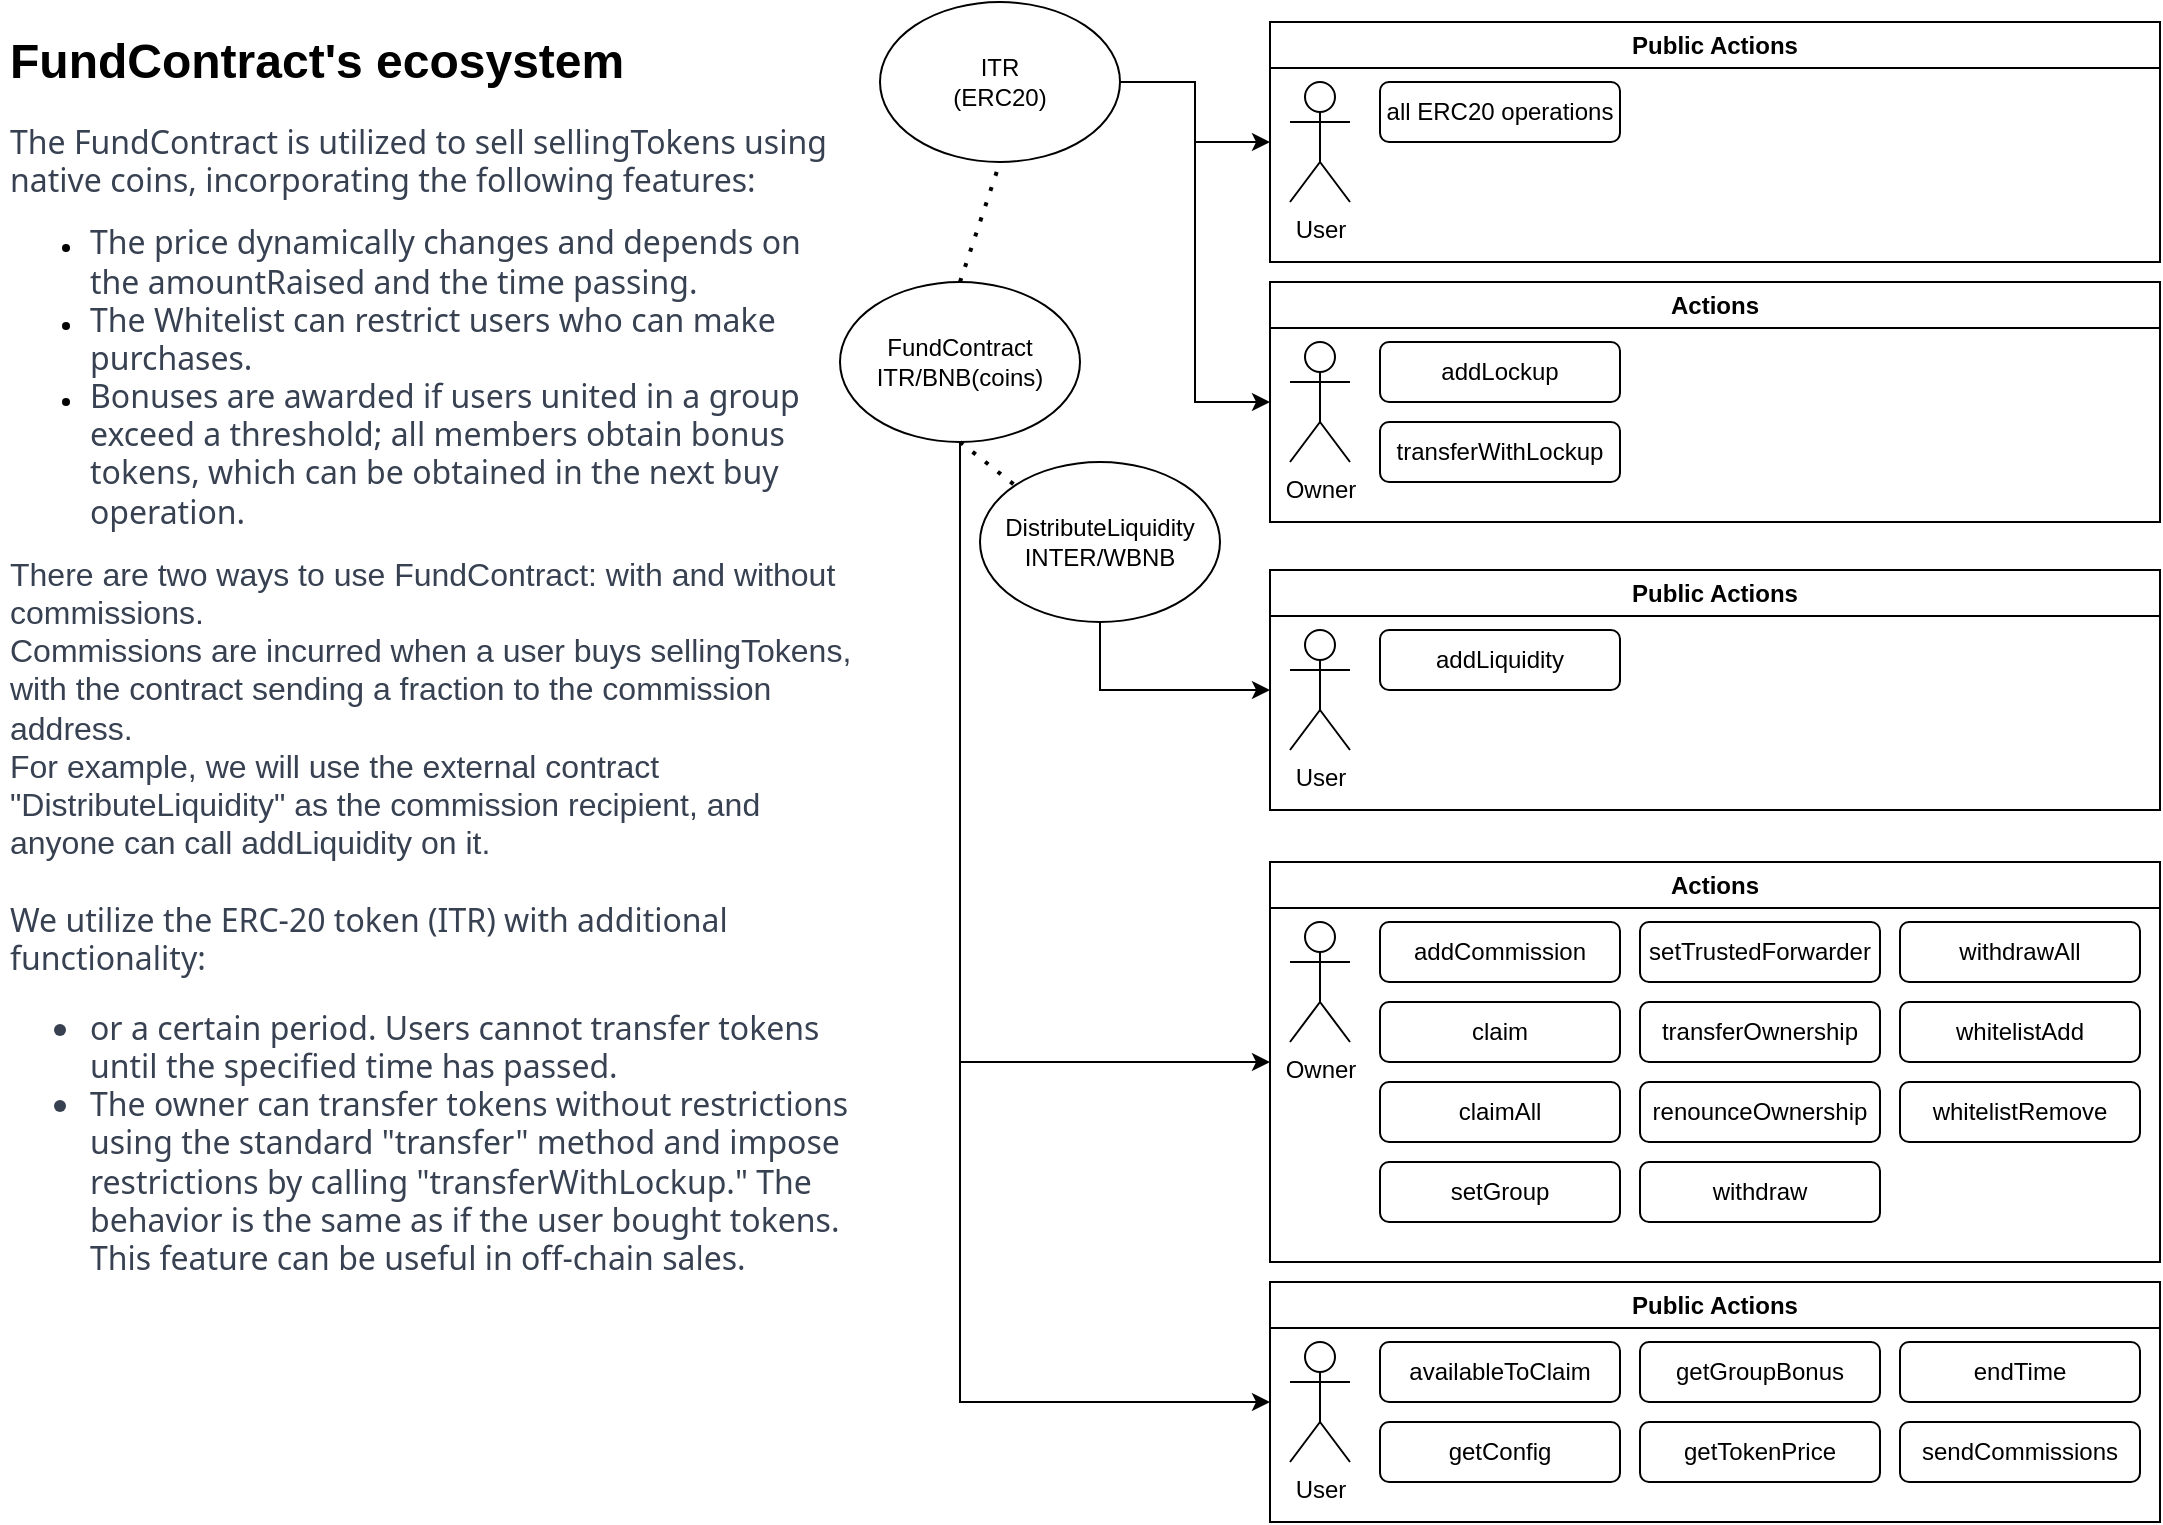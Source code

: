 <mxfile version="22.1.17" type="google">
  <diagram name="Page-1" id="_mEn0FdzosOMF2Xo1i3K">
    <mxGraphModel dx="1687" dy="1059" grid="1" gridSize="10" guides="1" tooltips="1" connect="1" arrows="1" fold="1" page="1" pageScale="1" pageWidth="1169" pageHeight="827" math="0" shadow="0">
      <root>
        <mxCell id="0" />
        <mxCell id="1" parent="0" />
        <mxCell id="Yx1XPEGHreDzP31iC_sP-63" style="edgeStyle=orthogonalEdgeStyle;rounded=0;orthogonalLoop=1;jettySize=auto;html=1;entryX=0;entryY=0.5;entryDx=0;entryDy=0;" edge="1" parent="1" source="Yx1XPEGHreDzP31iC_sP-1" target="Yx1XPEGHreDzP31iC_sP-52">
          <mxGeometry relative="1" as="geometry">
            <mxPoint x="620" y="40" as="targetPoint" />
          </mxGeometry>
        </mxCell>
        <mxCell id="Yx1XPEGHreDzP31iC_sP-64" style="edgeStyle=orthogonalEdgeStyle;rounded=0;orthogonalLoop=1;jettySize=auto;html=1;entryX=0;entryY=0.5;entryDx=0;entryDy=0;" edge="1" parent="1" source="Yx1XPEGHreDzP31iC_sP-1" target="Yx1XPEGHreDzP31iC_sP-55">
          <mxGeometry relative="1" as="geometry" />
        </mxCell>
        <mxCell id="Yx1XPEGHreDzP31iC_sP-1" value="ITR&lt;br&gt;(ERC20)" style="ellipse;whiteSpace=wrap;html=1;" vertex="1" parent="1">
          <mxGeometry x="460" y="10" width="120" height="80" as="geometry" />
        </mxCell>
        <mxCell id="Yx1XPEGHreDzP31iC_sP-37" style="edgeStyle=orthogonalEdgeStyle;rounded=0;orthogonalLoop=1;jettySize=auto;html=1;exitX=0.5;exitY=1;exitDx=0;exitDy=0;entryX=0;entryY=0.5;entryDx=0;entryDy=0;" edge="1" parent="1" source="Yx1XPEGHreDzP31iC_sP-2" target="Yx1XPEGHreDzP31iC_sP-34">
          <mxGeometry relative="1" as="geometry">
            <mxPoint x="520" y="380" as="sourcePoint" />
            <mxPoint x="640" y="720" as="targetPoint" />
            <Array as="points">
              <mxPoint x="500" y="710" />
            </Array>
          </mxGeometry>
        </mxCell>
        <mxCell id="Yx1XPEGHreDzP31iC_sP-68" style="edgeStyle=orthogonalEdgeStyle;rounded=0;orthogonalLoop=1;jettySize=auto;html=1;exitX=0.5;exitY=1;exitDx=0;exitDy=0;entryX=0;entryY=0.5;entryDx=0;entryDy=0;" edge="1" parent="1" source="Yx1XPEGHreDzP31iC_sP-2" target="Yx1XPEGHreDzP31iC_sP-14">
          <mxGeometry relative="1" as="geometry">
            <mxPoint x="519.97" y="230" as="sourcePoint" />
            <mxPoint x="610" y="540" as="targetPoint" />
            <Array as="points">
              <mxPoint x="500" y="540" />
            </Array>
          </mxGeometry>
        </mxCell>
        <mxCell id="Yx1XPEGHreDzP31iC_sP-2" value="FundContract&lt;br&gt;ITR/BNB(coins)" style="ellipse;whiteSpace=wrap;html=1;" vertex="1" parent="1">
          <mxGeometry x="440" y="150" width="120" height="80" as="geometry" />
        </mxCell>
        <mxCell id="Yx1XPEGHreDzP31iC_sP-67" style="edgeStyle=orthogonalEdgeStyle;rounded=0;orthogonalLoop=1;jettySize=auto;html=1;exitX=0.5;exitY=1;exitDx=0;exitDy=0;entryX=0;entryY=0.5;entryDx=0;entryDy=0;" edge="1" parent="1" source="Yx1XPEGHreDzP31iC_sP-3" target="Yx1XPEGHreDzP31iC_sP-38">
          <mxGeometry relative="1" as="geometry">
            <mxPoint x="570" y="337" as="sourcePoint" />
            <mxPoint x="630" y="370" as="targetPoint" />
            <Array as="points">
              <mxPoint x="570" y="354" />
            </Array>
          </mxGeometry>
        </mxCell>
        <mxCell id="Yx1XPEGHreDzP31iC_sP-3" value="DistributeLiquidity&lt;br&gt;INTER/WBNB" style="ellipse;whiteSpace=wrap;html=1;" vertex="1" parent="1">
          <mxGeometry x="510" y="240" width="120" height="80" as="geometry" />
        </mxCell>
        <mxCell id="Yx1XPEGHreDzP31iC_sP-14" value="Actions" style="swimlane;whiteSpace=wrap;html=1;" vertex="1" parent="1">
          <mxGeometry x="655" y="440" width="445" height="200" as="geometry" />
        </mxCell>
        <mxCell id="Yx1XPEGHreDzP31iC_sP-11" value="Owner" style="shape=umlActor;verticalLabelPosition=bottom;verticalAlign=top;html=1;" vertex="1" parent="Yx1XPEGHreDzP31iC_sP-14">
          <mxGeometry x="10" y="30" width="30" height="60" as="geometry" />
        </mxCell>
        <mxCell id="Yx1XPEGHreDzP31iC_sP-16" value="addCommission" style="rounded=1;whiteSpace=wrap;html=1;" vertex="1" parent="Yx1XPEGHreDzP31iC_sP-14">
          <mxGeometry x="55" y="30" width="120" height="30" as="geometry" />
        </mxCell>
        <mxCell id="Yx1XPEGHreDzP31iC_sP-17" value="whitelistAdd" style="rounded=1;whiteSpace=wrap;html=1;" vertex="1" parent="Yx1XPEGHreDzP31iC_sP-14">
          <mxGeometry x="315" y="70" width="120" height="30" as="geometry" />
        </mxCell>
        <mxCell id="Yx1XPEGHreDzP31iC_sP-18" value="whitelistRemove" style="rounded=1;whiteSpace=wrap;html=1;" vertex="1" parent="Yx1XPEGHreDzP31iC_sP-14">
          <mxGeometry x="315" y="110" width="120" height="30" as="geometry" />
        </mxCell>
        <mxCell id="Yx1XPEGHreDzP31iC_sP-19" value="claim" style="rounded=1;whiteSpace=wrap;html=1;" vertex="1" parent="Yx1XPEGHreDzP31iC_sP-14">
          <mxGeometry x="55" y="70" width="120" height="30" as="geometry" />
        </mxCell>
        <mxCell id="Yx1XPEGHreDzP31iC_sP-20" value="claimAll" style="rounded=1;whiteSpace=wrap;html=1;" vertex="1" parent="Yx1XPEGHreDzP31iC_sP-14">
          <mxGeometry x="55" y="110" width="120" height="30" as="geometry" />
        </mxCell>
        <mxCell id="Yx1XPEGHreDzP31iC_sP-26" value="setGroup" style="rounded=1;whiteSpace=wrap;html=1;" vertex="1" parent="Yx1XPEGHreDzP31iC_sP-14">
          <mxGeometry x="55" y="150" width="120" height="30" as="geometry" />
        </mxCell>
        <mxCell id="Yx1XPEGHreDzP31iC_sP-27" value="setTrustedForwarder" style="rounded=1;whiteSpace=wrap;html=1;" vertex="1" parent="Yx1XPEGHreDzP31iC_sP-14">
          <mxGeometry x="185" y="30" width="120" height="30" as="geometry" />
        </mxCell>
        <mxCell id="Yx1XPEGHreDzP31iC_sP-28" value="transferOwnership" style="rounded=1;whiteSpace=wrap;html=1;" vertex="1" parent="Yx1XPEGHreDzP31iC_sP-14">
          <mxGeometry x="185" y="70" width="120" height="30" as="geometry" />
        </mxCell>
        <mxCell id="Yx1XPEGHreDzP31iC_sP-29" value="renounceOwnership" style="rounded=1;whiteSpace=wrap;html=1;" vertex="1" parent="Yx1XPEGHreDzP31iC_sP-14">
          <mxGeometry x="185" y="110" width="120" height="30" as="geometry" />
        </mxCell>
        <mxCell id="Yx1XPEGHreDzP31iC_sP-30" value="withdraw" style="rounded=1;whiteSpace=wrap;html=1;" vertex="1" parent="Yx1XPEGHreDzP31iC_sP-14">
          <mxGeometry x="185" y="150" width="120" height="30" as="geometry" />
        </mxCell>
        <mxCell id="Yx1XPEGHreDzP31iC_sP-31" value="withdrawAll" style="rounded=1;whiteSpace=wrap;html=1;" vertex="1" parent="Yx1XPEGHreDzP31iC_sP-14">
          <mxGeometry x="315" y="30" width="120" height="30" as="geometry" />
        </mxCell>
        <mxCell id="Yx1XPEGHreDzP31iC_sP-34" value="Public Actions" style="swimlane;whiteSpace=wrap;html=1;" vertex="1" parent="1">
          <mxGeometry x="655" y="650" width="445" height="120" as="geometry" />
        </mxCell>
        <mxCell id="Yx1XPEGHreDzP31iC_sP-4" value="User" style="shape=umlActor;verticalLabelPosition=bottom;verticalAlign=top;html=1;" vertex="1" parent="Yx1XPEGHreDzP31iC_sP-34">
          <mxGeometry x="10" y="30" width="30" height="60" as="geometry" />
        </mxCell>
        <mxCell id="Yx1XPEGHreDzP31iC_sP-21" value="sendCommissions" style="rounded=1;whiteSpace=wrap;html=1;" vertex="1" parent="Yx1XPEGHreDzP31iC_sP-34">
          <mxGeometry x="315" y="70" width="120" height="30" as="geometry" />
        </mxCell>
        <mxCell id="Yx1XPEGHreDzP31iC_sP-22" value="availableToClaim" style="rounded=1;whiteSpace=wrap;html=1;" vertex="1" parent="Yx1XPEGHreDzP31iC_sP-34">
          <mxGeometry x="55" y="30" width="120" height="30" as="geometry" />
        </mxCell>
        <mxCell id="Yx1XPEGHreDzP31iC_sP-23" value="getTokenPrice" style="rounded=1;whiteSpace=wrap;html=1;" vertex="1" parent="Yx1XPEGHreDzP31iC_sP-34">
          <mxGeometry x="185" y="70" width="120" height="30" as="geometry" />
        </mxCell>
        <mxCell id="Yx1XPEGHreDzP31iC_sP-24" value="getGroupBonus" style="rounded=1;whiteSpace=wrap;html=1;" vertex="1" parent="Yx1XPEGHreDzP31iC_sP-34">
          <mxGeometry x="185" y="30" width="120" height="30" as="geometry" />
        </mxCell>
        <mxCell id="Yx1XPEGHreDzP31iC_sP-25" value="endTime" style="rounded=1;whiteSpace=wrap;html=1;" vertex="1" parent="Yx1XPEGHreDzP31iC_sP-34">
          <mxGeometry x="315" y="30" width="120" height="30" as="geometry" />
        </mxCell>
        <mxCell id="Yx1XPEGHreDzP31iC_sP-33" value="getConfig" style="rounded=1;whiteSpace=wrap;html=1;" vertex="1" parent="Yx1XPEGHreDzP31iC_sP-34">
          <mxGeometry x="55" y="70" width="120" height="30" as="geometry" />
        </mxCell>
        <mxCell id="Yx1XPEGHreDzP31iC_sP-38" value="Public Actions" style="swimlane;whiteSpace=wrap;html=1;" vertex="1" parent="1">
          <mxGeometry x="655" y="294" width="445" height="120" as="geometry" />
        </mxCell>
        <mxCell id="Yx1XPEGHreDzP31iC_sP-39" value="User" style="shape=umlActor;verticalLabelPosition=bottom;verticalAlign=top;html=1;" vertex="1" parent="Yx1XPEGHreDzP31iC_sP-38">
          <mxGeometry x="10" y="30" width="30" height="60" as="geometry" />
        </mxCell>
        <mxCell id="Yx1XPEGHreDzP31iC_sP-41" value="addLiquidity" style="rounded=1;whiteSpace=wrap;html=1;" vertex="1" parent="Yx1XPEGHreDzP31iC_sP-38">
          <mxGeometry x="55" y="30" width="120" height="30" as="geometry" />
        </mxCell>
        <mxCell id="Yx1XPEGHreDzP31iC_sP-52" value="Public Actions" style="swimlane;whiteSpace=wrap;html=1;" vertex="1" parent="1">
          <mxGeometry x="655" y="20" width="445" height="120" as="geometry" />
        </mxCell>
        <mxCell id="Yx1XPEGHreDzP31iC_sP-53" value="User" style="shape=umlActor;verticalLabelPosition=bottom;verticalAlign=top;html=1;" vertex="1" parent="Yx1XPEGHreDzP31iC_sP-52">
          <mxGeometry x="10" y="30" width="30" height="60" as="geometry" />
        </mxCell>
        <mxCell id="Yx1XPEGHreDzP31iC_sP-54" value="all ERC20 operations" style="rounded=1;whiteSpace=wrap;html=1;" vertex="1" parent="Yx1XPEGHreDzP31iC_sP-52">
          <mxGeometry x="55" y="30" width="120" height="30" as="geometry" />
        </mxCell>
        <mxCell id="Yx1XPEGHreDzP31iC_sP-55" value="Actions" style="swimlane;whiteSpace=wrap;html=1;" vertex="1" parent="1">
          <mxGeometry x="655" y="150" width="445" height="120" as="geometry" />
        </mxCell>
        <mxCell id="Yx1XPEGHreDzP31iC_sP-56" value="Owner" style="shape=umlActor;verticalLabelPosition=bottom;verticalAlign=top;html=1;" vertex="1" parent="Yx1XPEGHreDzP31iC_sP-55">
          <mxGeometry x="10" y="30" width="30" height="60" as="geometry" />
        </mxCell>
        <mxCell id="Yx1XPEGHreDzP31iC_sP-57" value="addLockup" style="rounded=1;whiteSpace=wrap;html=1;" vertex="1" parent="Yx1XPEGHreDzP31iC_sP-55">
          <mxGeometry x="55" y="30" width="120" height="30" as="geometry" />
        </mxCell>
        <mxCell id="Yx1XPEGHreDzP31iC_sP-62" value="transferWithLockup" style="rounded=1;whiteSpace=wrap;html=1;" vertex="1" parent="Yx1XPEGHreDzP31iC_sP-55">
          <mxGeometry x="55" y="70" width="120" height="30" as="geometry" />
        </mxCell>
        <mxCell id="Yx1XPEGHreDzP31iC_sP-65" value="" style="endArrow=none;dashed=1;html=1;dashPattern=1 3;strokeWidth=2;rounded=0;entryX=0.5;entryY=1;entryDx=0;entryDy=0;exitX=0.5;exitY=0;exitDx=0;exitDy=0;" edge="1" parent="1" source="Yx1XPEGHreDzP31iC_sP-2" target="Yx1XPEGHreDzP31iC_sP-1">
          <mxGeometry width="50" height="50" relative="1" as="geometry">
            <mxPoint x="370" y="230" as="sourcePoint" />
            <mxPoint x="420" y="180" as="targetPoint" />
          </mxGeometry>
        </mxCell>
        <mxCell id="Yx1XPEGHreDzP31iC_sP-66" value="" style="endArrow=none;dashed=1;html=1;dashPattern=1 3;strokeWidth=2;rounded=0;entryX=0;entryY=0;entryDx=0;entryDy=0;exitX=0.5;exitY=1;exitDx=0;exitDy=0;" edge="1" parent="1" source="Yx1XPEGHreDzP31iC_sP-2" target="Yx1XPEGHreDzP31iC_sP-3">
          <mxGeometry width="50" height="50" relative="1" as="geometry">
            <mxPoint x="750" y="400" as="sourcePoint" />
            <mxPoint x="800" y="350" as="targetPoint" />
          </mxGeometry>
        </mxCell>
        <mxCell id="Yx1XPEGHreDzP31iC_sP-72" value="&lt;h1&gt;FundContract&#39;s ecosystem&lt;/h1&gt;&lt;p&gt;&lt;span style=&quot;color: rgb(55, 65, 81); font-family: Söhne, ui-sans-serif, system-ui, -apple-system, &amp;quot;Segoe UI&amp;quot;, Roboto, Ubuntu, Cantarell, &amp;quot;Noto Sans&amp;quot;, sans-serif, &amp;quot;Helvetica Neue&amp;quot;, Arial, &amp;quot;Apple Color Emoji&amp;quot;, &amp;quot;Segoe UI Emoji&amp;quot;, &amp;quot;Segoe UI Symbol&amp;quot;, &amp;quot;Noto Color Emoji&amp;quot;; font-size: 16px; background-color: initial;&quot;&gt;The FundContract is utilized to sell sellingTokens using native coins, incorporating the following features:&lt;/span&gt;&lt;br&gt;&lt;/p&gt;&lt;ul&gt;&lt;li&gt;&lt;span style=&quot;color: rgb(55, 65, 81); font-family: Söhne, ui-sans-serif, system-ui, -apple-system, &amp;quot;Segoe UI&amp;quot;, Roboto, Ubuntu, Cantarell, &amp;quot;Noto Sans&amp;quot;, sans-serif, &amp;quot;Helvetica Neue&amp;quot;, Arial, &amp;quot;Apple Color Emoji&amp;quot;, &amp;quot;Segoe UI Emoji&amp;quot;, &amp;quot;Segoe UI Symbol&amp;quot;, &amp;quot;Noto Color Emoji&amp;quot;; font-size: 16px; background-color: initial;&quot;&gt;The price dynamically changes and depends on the amountRaised and the time passing.&lt;/span&gt;&lt;/li&gt;&lt;li&gt;&lt;span style=&quot;color: rgb(55, 65, 81); font-family: Söhne, ui-sans-serif, system-ui, -apple-system, &amp;quot;Segoe UI&amp;quot;, Roboto, Ubuntu, Cantarell, &amp;quot;Noto Sans&amp;quot;, sans-serif, &amp;quot;Helvetica Neue&amp;quot;, Arial, &amp;quot;Apple Color Emoji&amp;quot;, &amp;quot;Segoe UI Emoji&amp;quot;, &amp;quot;Segoe UI Symbol&amp;quot;, &amp;quot;Noto Color Emoji&amp;quot;; font-size: 16px; background-color: initial;&quot;&gt;The Whitelist can restrict users who can make purchases.&lt;/span&gt;&lt;/li&gt;&lt;li&gt;&lt;span style=&quot;color: rgb(55, 65, 81); font-family: Söhne, ui-sans-serif, system-ui, -apple-system, &amp;quot;Segoe UI&amp;quot;, Roboto, Ubuntu, Cantarell, &amp;quot;Noto Sans&amp;quot;, sans-serif, &amp;quot;Helvetica Neue&amp;quot;, Arial, &amp;quot;Apple Color Emoji&amp;quot;, &amp;quot;Segoe UI Emoji&amp;quot;, &amp;quot;Segoe UI Symbol&amp;quot;, &amp;quot;Noto Color Emoji&amp;quot;; font-size: 16px; background-color: initial;&quot;&gt;Bonuses are awarded if users united in a group exceed a threshold; all members obtain bonus tokens, which can be obtained in the next buy operation.&lt;br&gt;&lt;/span&gt;&lt;/li&gt;&lt;/ul&gt;&lt;font face=&quot;Helvetica&quot; color=&quot;#374151&quot; style=&quot;font-size: 16px;&quot;&gt;There are two ways to use FundContract: with and without commissions. &lt;br&gt;Commissions are incurred when a user buys sellingTokens, with the contract sending a fraction to the commission address. &lt;br&gt;For example, we will use the external contract &quot;DistributeLiquidity&quot; as the commission recipient, and anyone can call addLiquidity on it.&lt;br&gt;&lt;/font&gt;&lt;font style=&quot;font-size: 16px;&quot;&gt;&lt;font color=&quot;#374151&quot; face=&quot;Söhne, ui-sans-serif, system-ui, -apple-system, &amp;quot;Segoe UI&amp;quot;, Roboto, Ubuntu, Cantarell, &amp;quot;Noto Sans&amp;quot;, sans-serif, &amp;quot;Helvetica Neue&amp;quot;, Arial, &amp;quot;Apple Color Emoji&amp;quot;, &amp;quot;Segoe UI Emoji&amp;quot;, &amp;quot;Segoe UI Symbol&amp;quot;, &amp;quot;Noto Color Emoji&quot; style=&quot;font-size: 16px;&quot;&gt;&lt;br&gt;&lt;/font&gt;&lt;font style=&quot;font-size: 16px;&quot; face=&quot;Söhne, ui-sans-serif, system-ui, -apple-system, Segoe UI, Roboto, Ubuntu, Cantarell, Noto Sans, sans-serif, Helvetica Neue, Arial, Apple Color Emoji, Segoe UI Emoji, Segoe UI Symbol, Noto Color Emoji&quot; color=&quot;#374151&quot;&gt;We utilize the ERC-20 token (ITR) with additional functionality:&lt;br&gt;&lt;ul&gt;&lt;li&gt;or a certain period. Users cannot transfer tokens until the specified time has passed.&lt;br&gt;&lt;/li&gt;&lt;li&gt;The owner can transfer tokens without restrictions using the standard &quot;transfer&quot; method and impose restrictions by calling &quot;transferWithLockup.&quot; The behavior is the same as if the user bought tokens. This feature can be useful in off-chain sales.&lt;br&gt;&lt;/li&gt;&lt;/ul&gt;&lt;/font&gt;&lt;/font&gt;&lt;br style=&quot;font-size: 16px;&quot;&gt;&lt;p style=&quot;border: 0px solid rgb(217, 217, 227); box-sizing: border-box; --tw-border-spacing-x: 0; --tw-border-spacing-y: 0; --tw-translate-x: 0; --tw-translate-y: 0; --tw-rotate: 0; --tw-skew-x: 0; --tw-skew-y: 0; --tw-scale-x: 1; --tw-scale-y: 1; --tw-pan-x: ; --tw-pan-y: ; --tw-pinch-zoom: ; --tw-scroll-snap-strictness: proximity; --tw-gradient-from-position: ; --tw-gradient-via-position: ; --tw-gradient-to-position: ; --tw-ordinal: ; --tw-slashed-zero: ; --tw-numeric-figure: ; --tw-numeric-spacing: ; --tw-numeric-fraction: ; --tw-ring-inset: ; --tw-ring-offset-width: 0px; --tw-ring-offset-color: #fff; --tw-ring-color: rgba(69,89,164,.5); --tw-ring-offset-shadow: 0 0 transparent; --tw-ring-shadow: 0 0 transparent; --tw-shadow: 0 0 transparent; --tw-shadow-colored: 0 0 transparent; --tw-blur: ; --tw-brightness: ; --tw-contrast: ; --tw-grayscale: ; --tw-hue-rotate: ; --tw-invert: ; --tw-saturate: ; --tw-sepia: ; --tw-drop-shadow: ; --tw-backdrop-blur: ; --tw-backdrop-brightness: ; --tw-backdrop-contrast: ; --tw-backdrop-grayscale: ; --tw-backdrop-hue-rotate: ; --tw-backdrop-invert: ; --tw-backdrop-opacity: ; --tw-backdrop-saturate: ; --tw-backdrop-sepia: ; margin: 1.25em 0px 0px; color: rgb(55, 65, 81); font-family: Söhne, ui-sans-serif, system-ui, -apple-system, &amp;quot;Segoe UI&amp;quot;, Roboto, Ubuntu, Cantarell, &amp;quot;Noto Sans&amp;quot;, sans-serif, &amp;quot;Helvetica Neue&amp;quot;, Arial, &amp;quot;Apple Color Emoji&amp;quot;, &amp;quot;Segoe UI Emoji&amp;quot;, &amp;quot;Segoe UI Symbol&amp;quot;, &amp;quot;Noto Color Emoji&amp;quot;; font-size: 16px;&quot;&gt;&lt;/p&gt;" style="text;html=1;strokeColor=none;fillColor=none;spacing=5;spacingTop=-20;whiteSpace=wrap;overflow=hidden;rounded=0;" vertex="1" parent="1">
          <mxGeometry x="20" y="20" width="430" height="740" as="geometry" />
        </mxCell>
      </root>
    </mxGraphModel>
  </diagram>
</mxfile>
